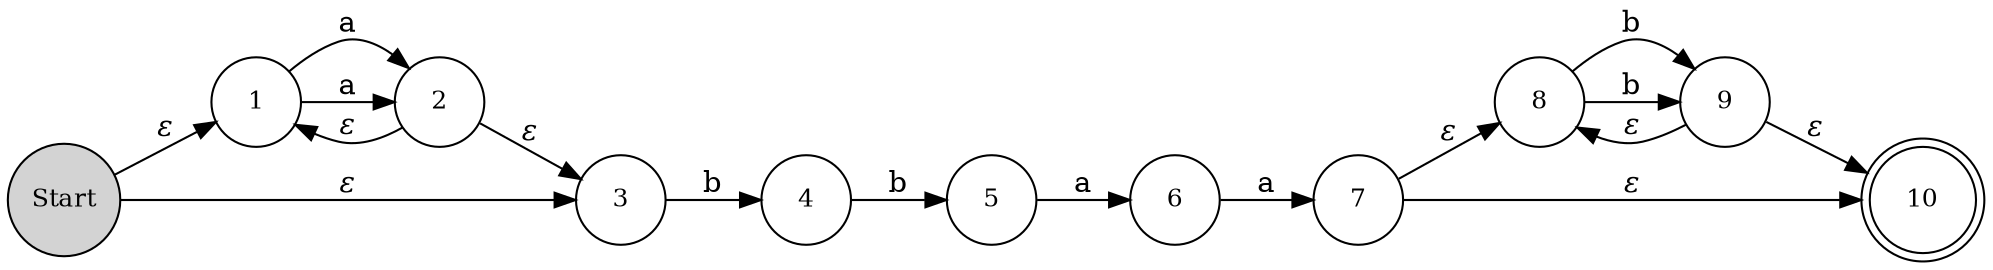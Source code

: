 digraph G {
	graph [bb="0,0,350.29,506.64",
		rankdir=LR
	];
	node [label="\N"];
	Start	[fontsize=12,
		height=0.61168,
		pos="108.2,463",
		shape=circle,
		style=filled,
		width=0.61168];
	1	[fontsize=12,
		height=0.6,
		pos="31.719,485.04",
		width=0.6];
	Start -> 1	[label=𝜀,
		lp="72.769,479.96",
		pos="e,52.91,478.94 86.897,469.14 79.77,471.2 71.659,473.53 63.891,475.77"];
	3	[fontsize=12,
		height=0.6,
		pos="98.236,383.87",
		width=0.6];
	Start -> 3	[label=𝜀,
		lp="101.3,421.56",
		pos="e,101,405.8 105.43,440.96 104.5,433.59 103.44,425.2 102.43,417.16"];
	2	[fontsize=12,
		height=0.6,
		pos="21.6,406.24",
		width=0.6];
	1 -> 2	[label=a,
		lp="36.647,441.48",
		pos="e,35.511,423.21 40.879,465.29 41.516,455.87 40.56,444.45 38.415,434.17"];
	1 -> 2	[label=a,
		lp="12.126,444.63",
		pos="e,12.428,426.17 17.865,468.24 14.87,459.29 12.909,448 12.386,437.51"];
	2 -> 1	[label=𝜀,
		lp="23.3,447.42",
		pos="e,28.922,463.26 24.365,427.77 25.328,435.27 26.431,443.86 27.485,452.07"];
	2 -> 3	[label=𝜀,
		lp="51.729,404.18",
		pos="e,77.054,390.06 42.541,400.13 49.831,398 58.185,395.56 66.167,393.23"];
	4	[fontsize=12,
		height=0.6,
		pos="141.74,321.92",
		width=0.6];
	3 -> 4	[label=b,
		lp="113.41,349.2",
		pos="e,129.33,339.59 110.82,365.95 114.55,360.64 118.72,354.71 122.76,348.95"];
	5	[fontsize=12,
		height=0.6,
		pos="178.9,258.46",
		width=0.6];
	4 -> 5	[label=b,
		lp="154.06,286.86",
		pos="e,167.76,277.48 152.89,302.88 155.75,297.98 158.9,292.61 161.99,287.34"];
	6	[fontsize=12,
		height=0.6,
		pos="212.82,193.19",
		width=0.6];
	5 -> 6	[label=a,
		lp="190.23,222.63",
		pos="e,202.65,212.76 189.08,238.87 191.69,233.84 194.57,228.31 197.38,222.89"];
	7	[fontsize=12,
		height=0.6,
		pos="249.88,127.24",
		width=0.6];
	6 -> 7	[label=a,
		lp="225.53,156.97",
		pos="e,239.06,146.5 223.54,174.12 226.66,168.56 230.15,162.36 233.53,156.33"];
	8	[fontsize=12,
		height=0.6,
		pos="234.37,48.921",
		width=0.6];
	7 -> 8	[label=𝜀,
		lp="240.63,86.268",
		pos="e,238.66,70.569 245.64,105.84 244.17,98.391 242.48,89.853 240.86,81.695"];
	10	[fontsize=12,
		height=0.71111,
		pos="324.69,99.595",
		shape=doublecircle,
		width=0.71111];
	7 -> 10	[label=𝜀,
		lp="277.51,123.56",
		pos="e,300.29,108.61 270.32,119.69 276.4,117.44 283.23,114.92 289.95,112.43"];
	9	[fontsize=12,
		height=0.6,
		pos="309.03,21.6",
		width=0.6];
	8 -> 9	[label=b,
		lp="267.31,57.034",
		pos="e,295.79,38.779 255.67,53.479 265.07,52.004 276.09,48.503 285.7,44.09"];
	8 -> 9	[label=b,
		lp="258.71,33.864",
		pos="e,287.55,17.07 247.7,31.689 255.77,26.786 266.36,22.373 276.48,19.539"];
	9 -> 8	[label=𝜀,
		lp="274.49,40.777",
		pos="e,255,41.369 288.63,29.066 281.53,31.664 273.39,34.643 265.61,37.488"];
	9 -> 10	[label=𝜀,
		lp="312.69,60.393",
		pos="e,319.58,74.151 313.31,42.913 314.55,49.096 315.95,56.032 317.32,62.874"];
}
